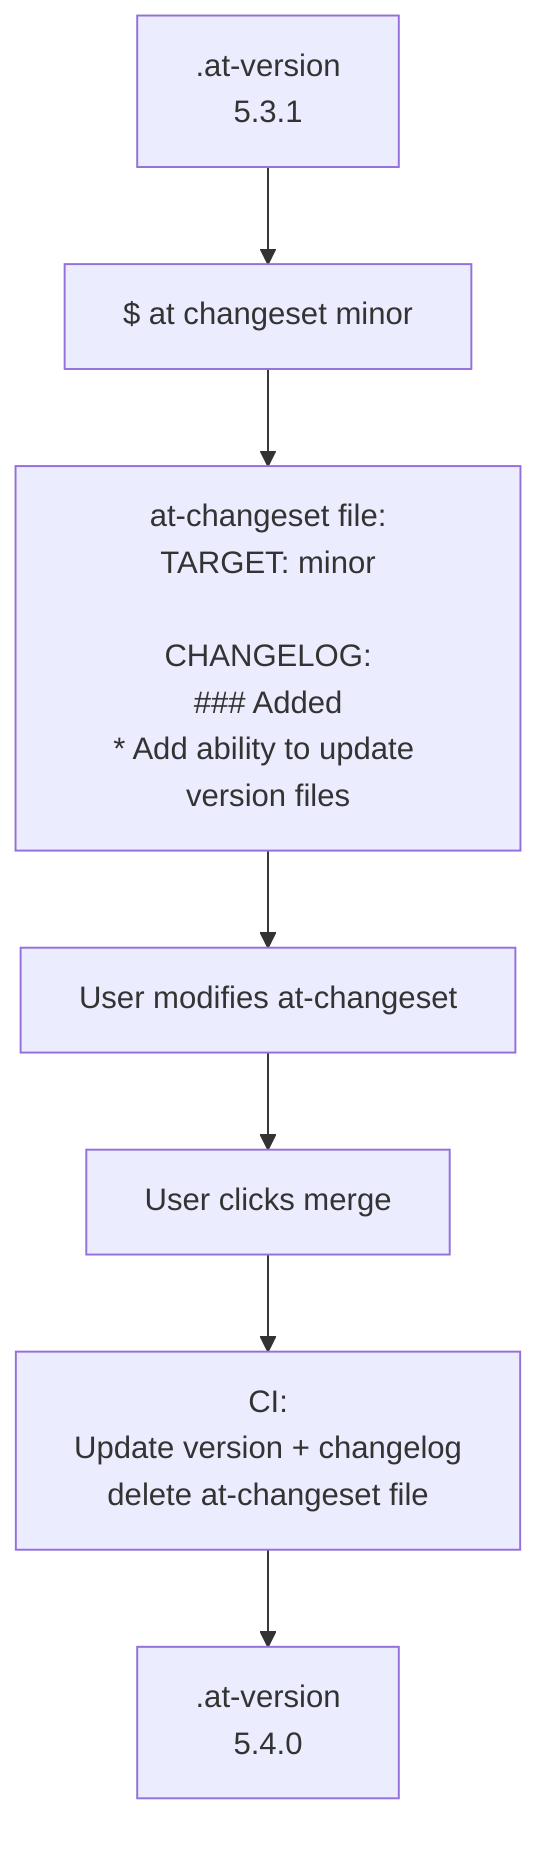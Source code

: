 graph TD
    A[.at-version<br>5.3.1]
    B["$ at changeset minor <br>"]
    D["at-changeset file:<br>TARGET: minor<br><br>CHANGELOG:<br>### Added<br>* Add ability to update version files"]
    E[User modifies at-changeset]
    F[User clicks merge]
    G[CI:<br>Update version + changelog<br>delete at-changeset file]
    H[.at-version<br>5.4.0]

    A --> B
    B --> D
    D --> E
    E --> F
    F --> G
    G --> H